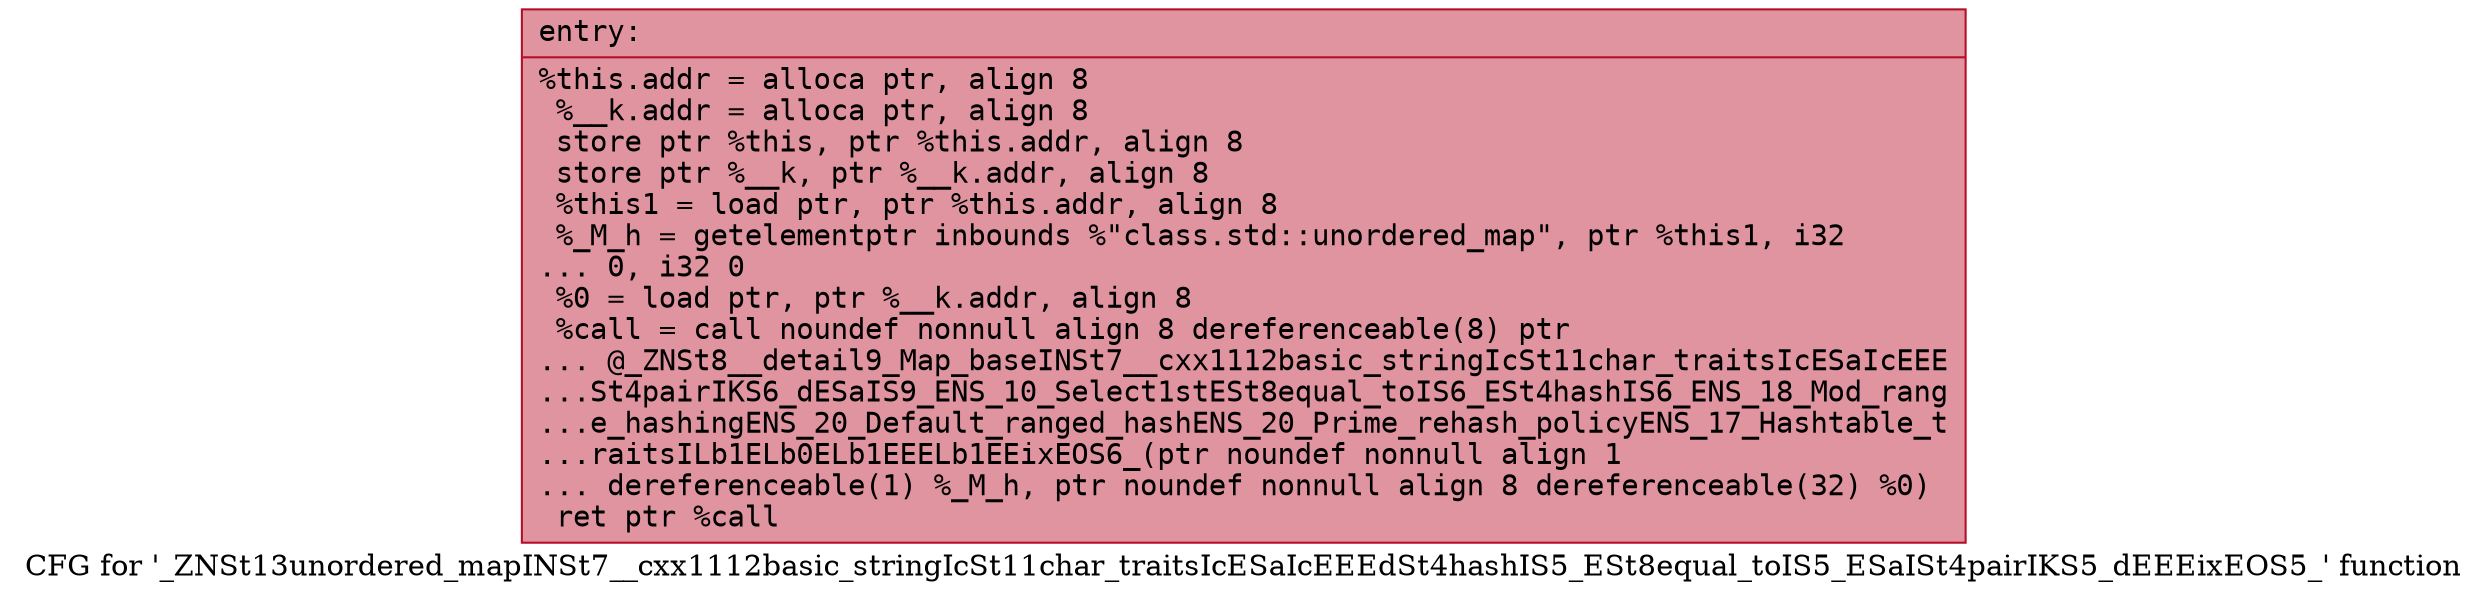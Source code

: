 digraph "CFG for '_ZNSt13unordered_mapINSt7__cxx1112basic_stringIcSt11char_traitsIcESaIcEEEdSt4hashIS5_ESt8equal_toIS5_ESaISt4pairIKS5_dEEEixEOS5_' function" {
	label="CFG for '_ZNSt13unordered_mapINSt7__cxx1112basic_stringIcSt11char_traitsIcESaIcEEEdSt4hashIS5_ESt8equal_toIS5_ESaISt4pairIKS5_dEEEixEOS5_' function";

	Node0x556bfe0fe090 [shape=record,color="#b70d28ff", style=filled, fillcolor="#b70d2870" fontname="Courier",label="{entry:\l|  %this.addr = alloca ptr, align 8\l  %__k.addr = alloca ptr, align 8\l  store ptr %this, ptr %this.addr, align 8\l  store ptr %__k, ptr %__k.addr, align 8\l  %this1 = load ptr, ptr %this.addr, align 8\l  %_M_h = getelementptr inbounds %\"class.std::unordered_map\", ptr %this1, i32\l... 0, i32 0\l  %0 = load ptr, ptr %__k.addr, align 8\l  %call = call noundef nonnull align 8 dereferenceable(8) ptr\l... @_ZNSt8__detail9_Map_baseINSt7__cxx1112basic_stringIcSt11char_traitsIcESaIcEEE\l...St4pairIKS6_dESaIS9_ENS_10_Select1stESt8equal_toIS6_ESt4hashIS6_ENS_18_Mod_rang\l...e_hashingENS_20_Default_ranged_hashENS_20_Prime_rehash_policyENS_17_Hashtable_t\l...raitsILb1ELb0ELb1EEELb1EEixEOS6_(ptr noundef nonnull align 1\l... dereferenceable(1) %_M_h, ptr noundef nonnull align 8 dereferenceable(32) %0)\l  ret ptr %call\l}"];
}
